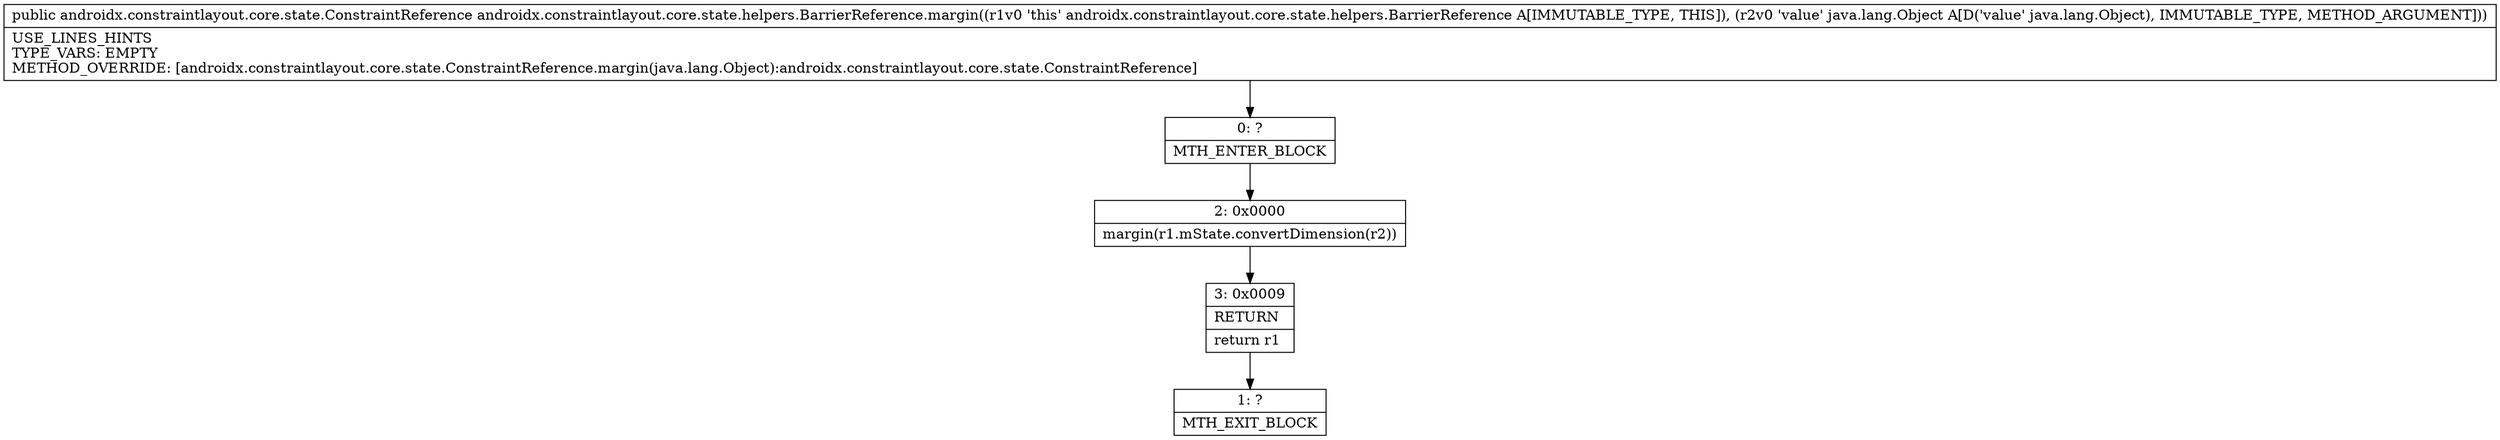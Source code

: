 digraph "CFG forandroidx.constraintlayout.core.state.helpers.BarrierReference.margin(Ljava\/lang\/Object;)Landroidx\/constraintlayout\/core\/state\/ConstraintReference;" {
Node_0 [shape=record,label="{0\:\ ?|MTH_ENTER_BLOCK\l}"];
Node_2 [shape=record,label="{2\:\ 0x0000|margin(r1.mState.convertDimension(r2))\l}"];
Node_3 [shape=record,label="{3\:\ 0x0009|RETURN\l|return r1\l}"];
Node_1 [shape=record,label="{1\:\ ?|MTH_EXIT_BLOCK\l}"];
MethodNode[shape=record,label="{public androidx.constraintlayout.core.state.ConstraintReference androidx.constraintlayout.core.state.helpers.BarrierReference.margin((r1v0 'this' androidx.constraintlayout.core.state.helpers.BarrierReference A[IMMUTABLE_TYPE, THIS]), (r2v0 'value' java.lang.Object A[D('value' java.lang.Object), IMMUTABLE_TYPE, METHOD_ARGUMENT]))  | USE_LINES_HINTS\lTYPE_VARS: EMPTY\lMETHOD_OVERRIDE: [androidx.constraintlayout.core.state.ConstraintReference.margin(java.lang.Object):androidx.constraintlayout.core.state.ConstraintReference]\l}"];
MethodNode -> Node_0;Node_0 -> Node_2;
Node_2 -> Node_3;
Node_3 -> Node_1;
}

